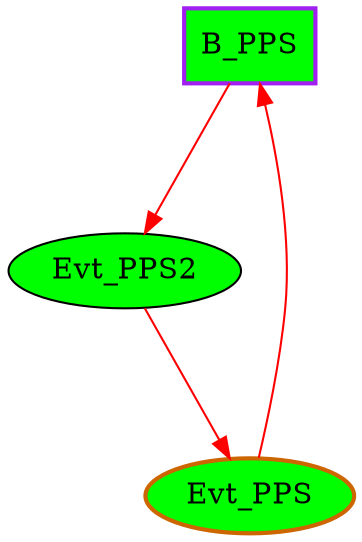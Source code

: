 digraph G {
graph [root="Demo",rankdir   = TB, nodesep           = 0.6, mindist     = 1.0, ranksep = 1.0, overlap = false]
node [fid=0 style     = "filled", fillcolor = "white", color = "black"]
B_PPS[cpu="1", flags="0x0010c107", type="block", tperiod="1000000000", pattern="PPS_TEST", patentry="false", patexit="true", beamproc="B3", bpentry="false", bpexit="true", qlo="true", qhi="false", qil="false", shape     = "rectangle", fillcolor = "green", penwidth=2, color = "purple"];
Evt_PPS[cpu="1", flags="0x00003102", type="tmsg", toffs="0", pattern="PPS_TEST", patentry="true", patexit="false", beamproc="B1", bpentry="true", bpexit="false", fid="1", gid="5", evtno="215", beamin="0", sid="2", bpid="8", reqnobeam="0", vacc="0", id="0x10050cd000200200", par="0x0000000000000234", tef="0", shape     = "oval", fillcolor = "green", penwidth=2, color = "darkorange3"];
Evt_PPS2[cpu="1", flags="0x00000102", type="tmsg", toffs="0", pattern="PPS_TEST", patentry="false", patexit="false", beamproc="B2", bpentry="false", bpexit="false", gid="5", evtno="205", sid="2", bpid="8", par="0x123", tef="0", shape     = "oval", fillcolor = "green"];
Evt_PPS->B_PPS [type="defdst", color     = "red"];
Evt_PPS2->Evt_PPS [type="defdst", color     = "red"];
B_PPS->Evt_PPS2 [type="defdst", color     = "red"];
}
